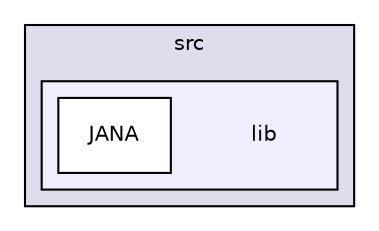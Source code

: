 digraph "src/lib" {
  compound=true
  node [ fontsize="10", fontname="Helvetica"];
  edge [ labelfontsize="10", labelfontname="Helvetica"];
  subgraph clusterdir_68267d1309a1af8e8297ef4c3efbcdba {
    graph [ bgcolor="#ddddee", pencolor="black", label="src" fontname="Helvetica", fontsize="10", URL="dir_68267d1309a1af8e8297ef4c3efbcdba.html"]
  subgraph clusterdir_c85d3e3c5052e9ad9ce18c6863244a25 {
    graph [ bgcolor="#eeeeff", pencolor="black", label="" URL="dir_c85d3e3c5052e9ad9ce18c6863244a25.html"];
    dir_c85d3e3c5052e9ad9ce18c6863244a25 [shape=plaintext label="lib"];
    dir_423c15e0e437427a80d6592e1fefdaf8 [shape=box label="JANA" color="black" fillcolor="white" style="filled" URL="dir_423c15e0e437427a80d6592e1fefdaf8.html"];
  }
  }
}
